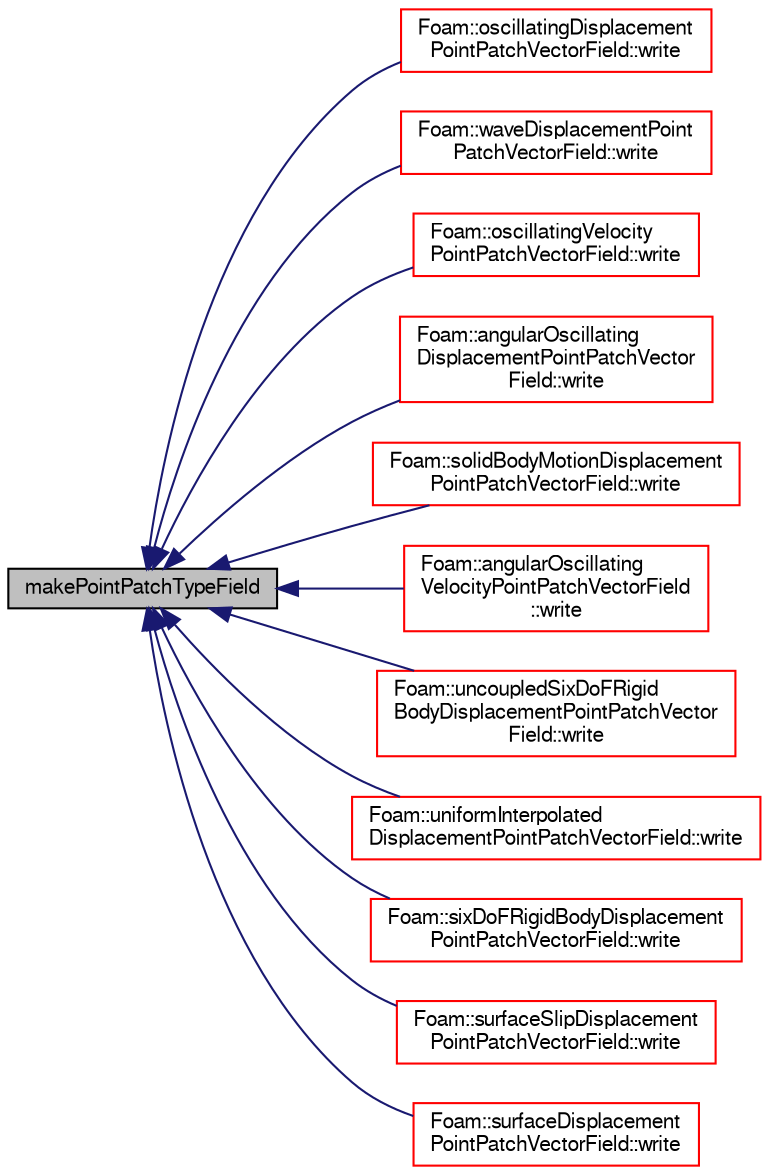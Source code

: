 digraph "makePointPatchTypeField"
{
  bgcolor="transparent";
  edge [fontname="FreeSans",fontsize="10",labelfontname="FreeSans",labelfontsize="10"];
  node [fontname="FreeSans",fontsize="10",shape=record];
  rankdir="LR";
  Node57 [label="makePointPatchTypeField",height=0.2,width=0.4,color="black", fillcolor="grey75", style="filled", fontcolor="black"];
  Node57 -> Node58 [dir="back",color="midnightblue",fontsize="10",style="solid",fontname="FreeSans"];
  Node58 [label="Foam::oscillatingDisplacement\lPointPatchVectorField::write",height=0.2,width=0.4,color="red",URL="$a23402.html#a293fdfec8bdfbd5c3913ab4c9f3454ff",tooltip="Write. "];
  Node57 -> Node60 [dir="back",color="midnightblue",fontsize="10",style="solid",fontname="FreeSans"];
  Node60 [label="Foam::waveDisplacementPoint\lPatchVectorField::write",height=0.2,width=0.4,color="red",URL="$a23426.html#a293fdfec8bdfbd5c3913ab4c9f3454ff",tooltip="Write. "];
  Node57 -> Node62 [dir="back",color="midnightblue",fontsize="10",style="solid",fontname="FreeSans"];
  Node62 [label="Foam::oscillatingVelocity\lPointPatchVectorField::write",height=0.2,width=0.4,color="red",URL="$a23406.html#a293fdfec8bdfbd5c3913ab4c9f3454ff",tooltip="Write. "];
  Node57 -> Node64 [dir="back",color="midnightblue",fontsize="10",style="solid",fontname="FreeSans"];
  Node64 [label="Foam::angularOscillating\lDisplacementPointPatchVector\lField::write",height=0.2,width=0.4,color="red",URL="$a23394.html#a293fdfec8bdfbd5c3913ab4c9f3454ff",tooltip="Write. "];
  Node57 -> Node67 [dir="back",color="midnightblue",fontsize="10",style="solid",fontname="FreeSans"];
  Node67 [label="Foam::solidBodyMotionDisplacement\lPointPatchVectorField::write",height=0.2,width=0.4,color="red",URL="$a21378.html#a293fdfec8bdfbd5c3913ab4c9f3454ff",tooltip="Write. "];
  Node57 -> Node70 [dir="back",color="midnightblue",fontsize="10",style="solid",fontname="FreeSans"];
  Node70 [label="Foam::angularOscillating\lVelocityPointPatchVectorField\l::write",height=0.2,width=0.4,color="red",URL="$a23398.html#a293fdfec8bdfbd5c3913ab4c9f3454ff",tooltip="Write. "];
  Node57 -> Node73 [dir="back",color="midnightblue",fontsize="10",style="solid",fontname="FreeSans"];
  Node73 [label="Foam::uncoupledSixDoFRigid\lBodyDisplacementPointPatchVector\lField::write",height=0.2,width=0.4,color="red",URL="$a29474.html#a293fdfec8bdfbd5c3913ab4c9f3454ff",tooltip="Write. "];
  Node57 -> Node76 [dir="back",color="midnightblue",fontsize="10",style="solid",fontname="FreeSans"];
  Node76 [label="Foam::uniformInterpolated\lDisplacementPointPatchVectorField::write",height=0.2,width=0.4,color="red",URL="$a23422.html#a293fdfec8bdfbd5c3913ab4c9f3454ff",tooltip="Write. "];
  Node57 -> Node78 [dir="back",color="midnightblue",fontsize="10",style="solid",fontname="FreeSans"];
  Node78 [label="Foam::sixDoFRigidBodyDisplacement\lPointPatchVectorField::write",height=0.2,width=0.4,color="red",URL="$a29470.html#a293fdfec8bdfbd5c3913ab4c9f3454ff",tooltip="Write. "];
  Node57 -> Node80 [dir="back",color="midnightblue",fontsize="10",style="solid",fontname="FreeSans"];
  Node80 [label="Foam::surfaceSlipDisplacement\lPointPatchVectorField::write",height=0.2,width=0.4,color="red",URL="$a23414.html#a293fdfec8bdfbd5c3913ab4c9f3454ff",tooltip="Write. "];
  Node57 -> Node82 [dir="back",color="midnightblue",fontsize="10",style="solid",fontname="FreeSans"];
  Node82 [label="Foam::surfaceDisplacement\lPointPatchVectorField::write",height=0.2,width=0.4,color="red",URL="$a23410.html#a293fdfec8bdfbd5c3913ab4c9f3454ff",tooltip="Write. "];
}
